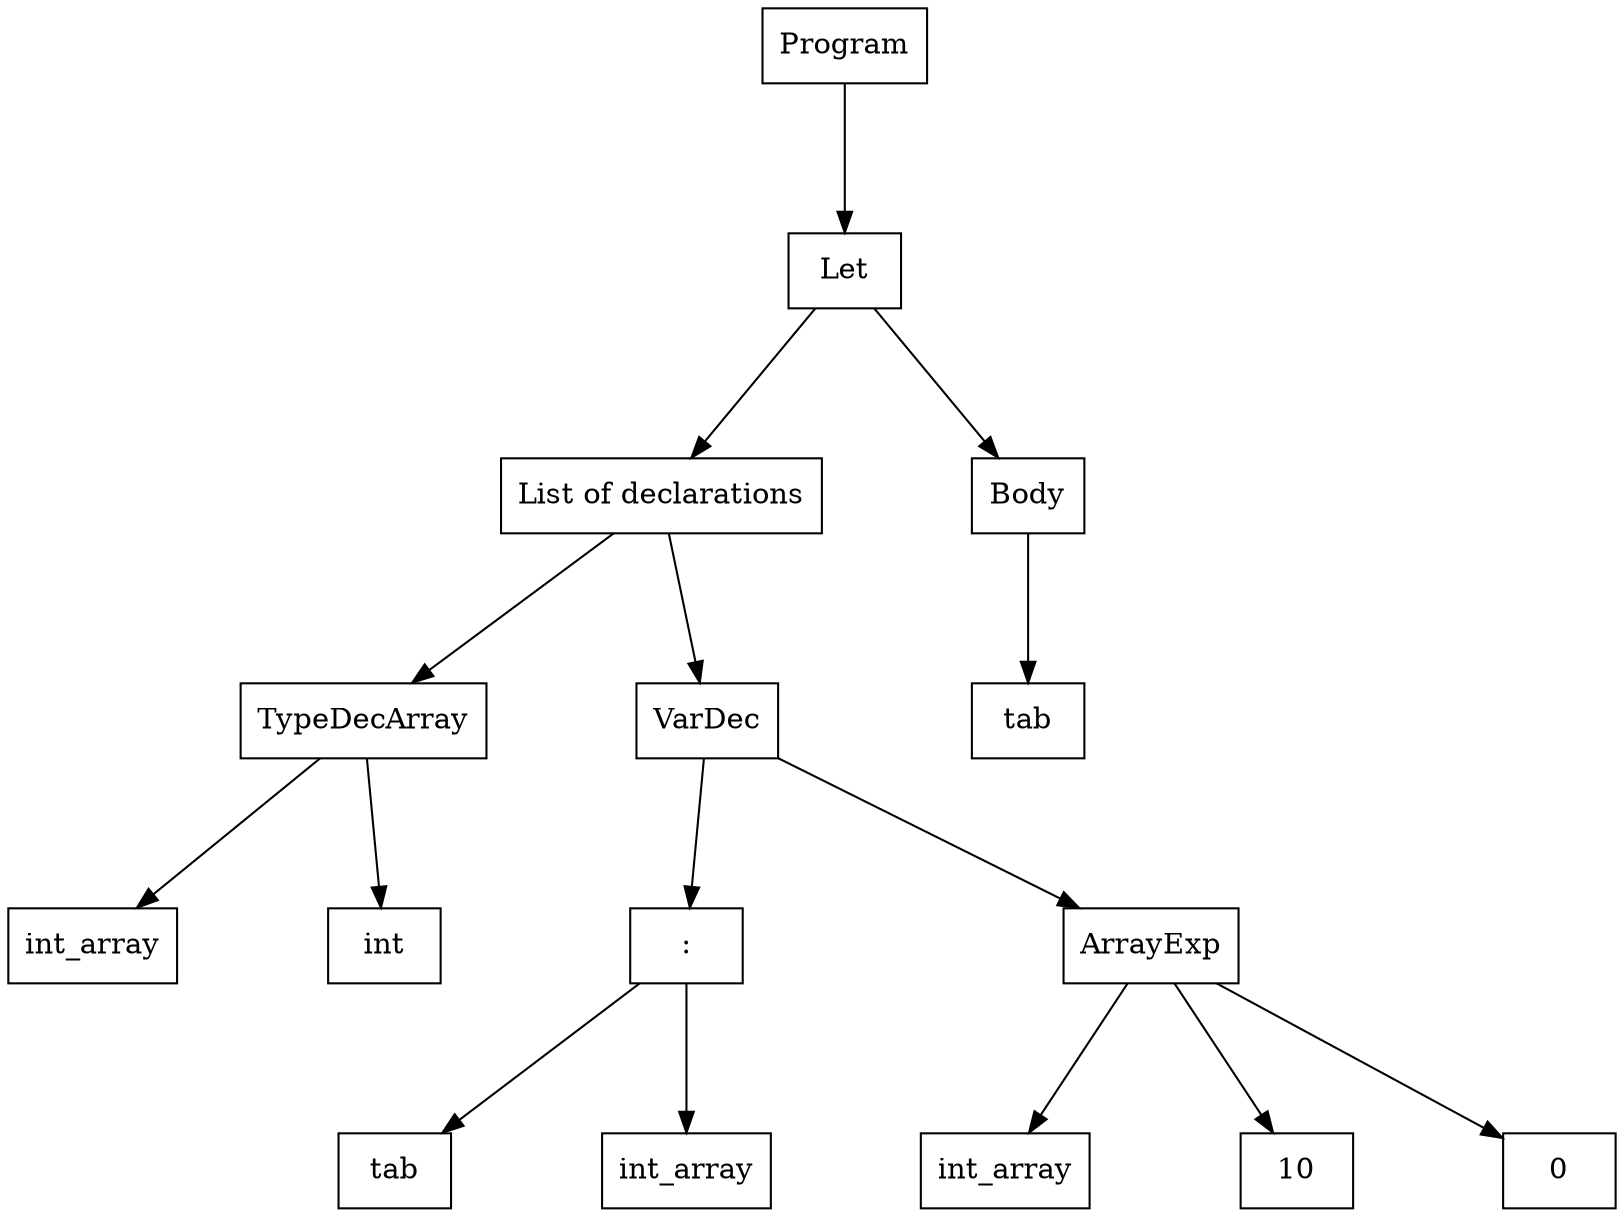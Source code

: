 digraph "ast"{

	nodesep=1;
	ranksep=1;

	N1 [label="Let", shape="box"];
	N2 [label="List of declarations", shape="box"];
	N3 [label="TypeDecArray", shape="box"];
	N4 [label="int_array", shape="box"];
	N5 [label="int", shape="box"];
	N6 [label="VarDec", shape="box"];
	N7 [label=":", shape="box"];
	N8 [label="tab", shape="box"];
	N9 [label="int_array", shape="box"];
	N10 [label="ArrayExp", shape="box"];
	N11 [label="int_array", shape="box"];
	N12 [label="10", shape="box"];
	N13 [label="0", shape="box"];
	N14 [label="Body", shape="box"];
	N15 [label="tab", shape="box"];
	N0 [label="Program", shape="box"];

	N1 -> N2; 
	N3 -> N4; 
	N3 -> N5; 
	N2 -> N3; 
	N7 -> N8; 
	N7 -> N9; 
	N10 -> N11; 
	N10 -> N12; 
	N10 -> N13; 
	N6 -> N7; 
	N6 -> N10; 
	N2 -> N6; 
	N1 -> N14; 
	N14 -> N15; 
	N0 -> N1; 
}